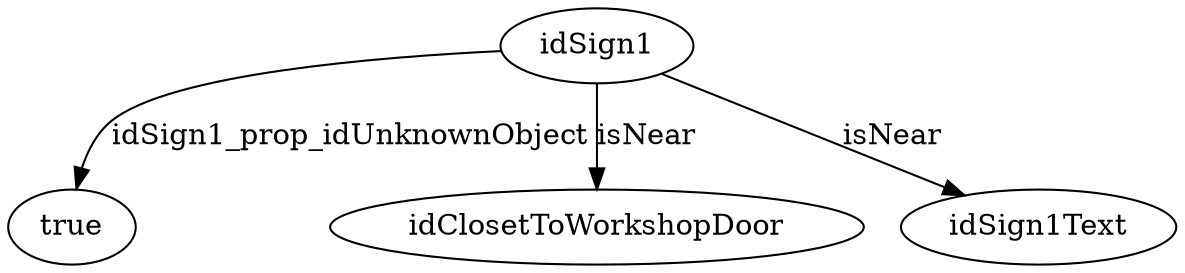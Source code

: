 strict digraph  {
idSign1 [node_type=entity_node];
true [node_type=property_node];
idClosetToWorkshopDoor [node_type=entity_node];
idSign1Text [node_type=entity_node];
idSign1 -> true  [edge_type=property, label=idSign1_prop_idUnknownObject];
idSign1 -> idClosetToWorkshopDoor  [edge_type=relationship, label=isNear];
idSign1 -> idSign1Text  [edge_type=relationship, label=isNear];
}

